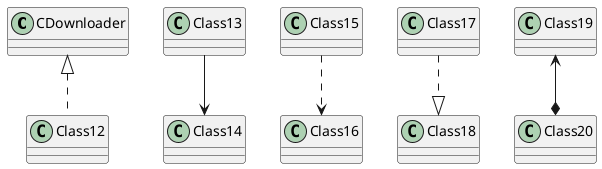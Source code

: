 @startuml

CDownloader <|.. Class12
Class13 --> Class14
Class15 ..> Class16
Class17 ..|> Class18
Class19 <--* Class20

@enduml

